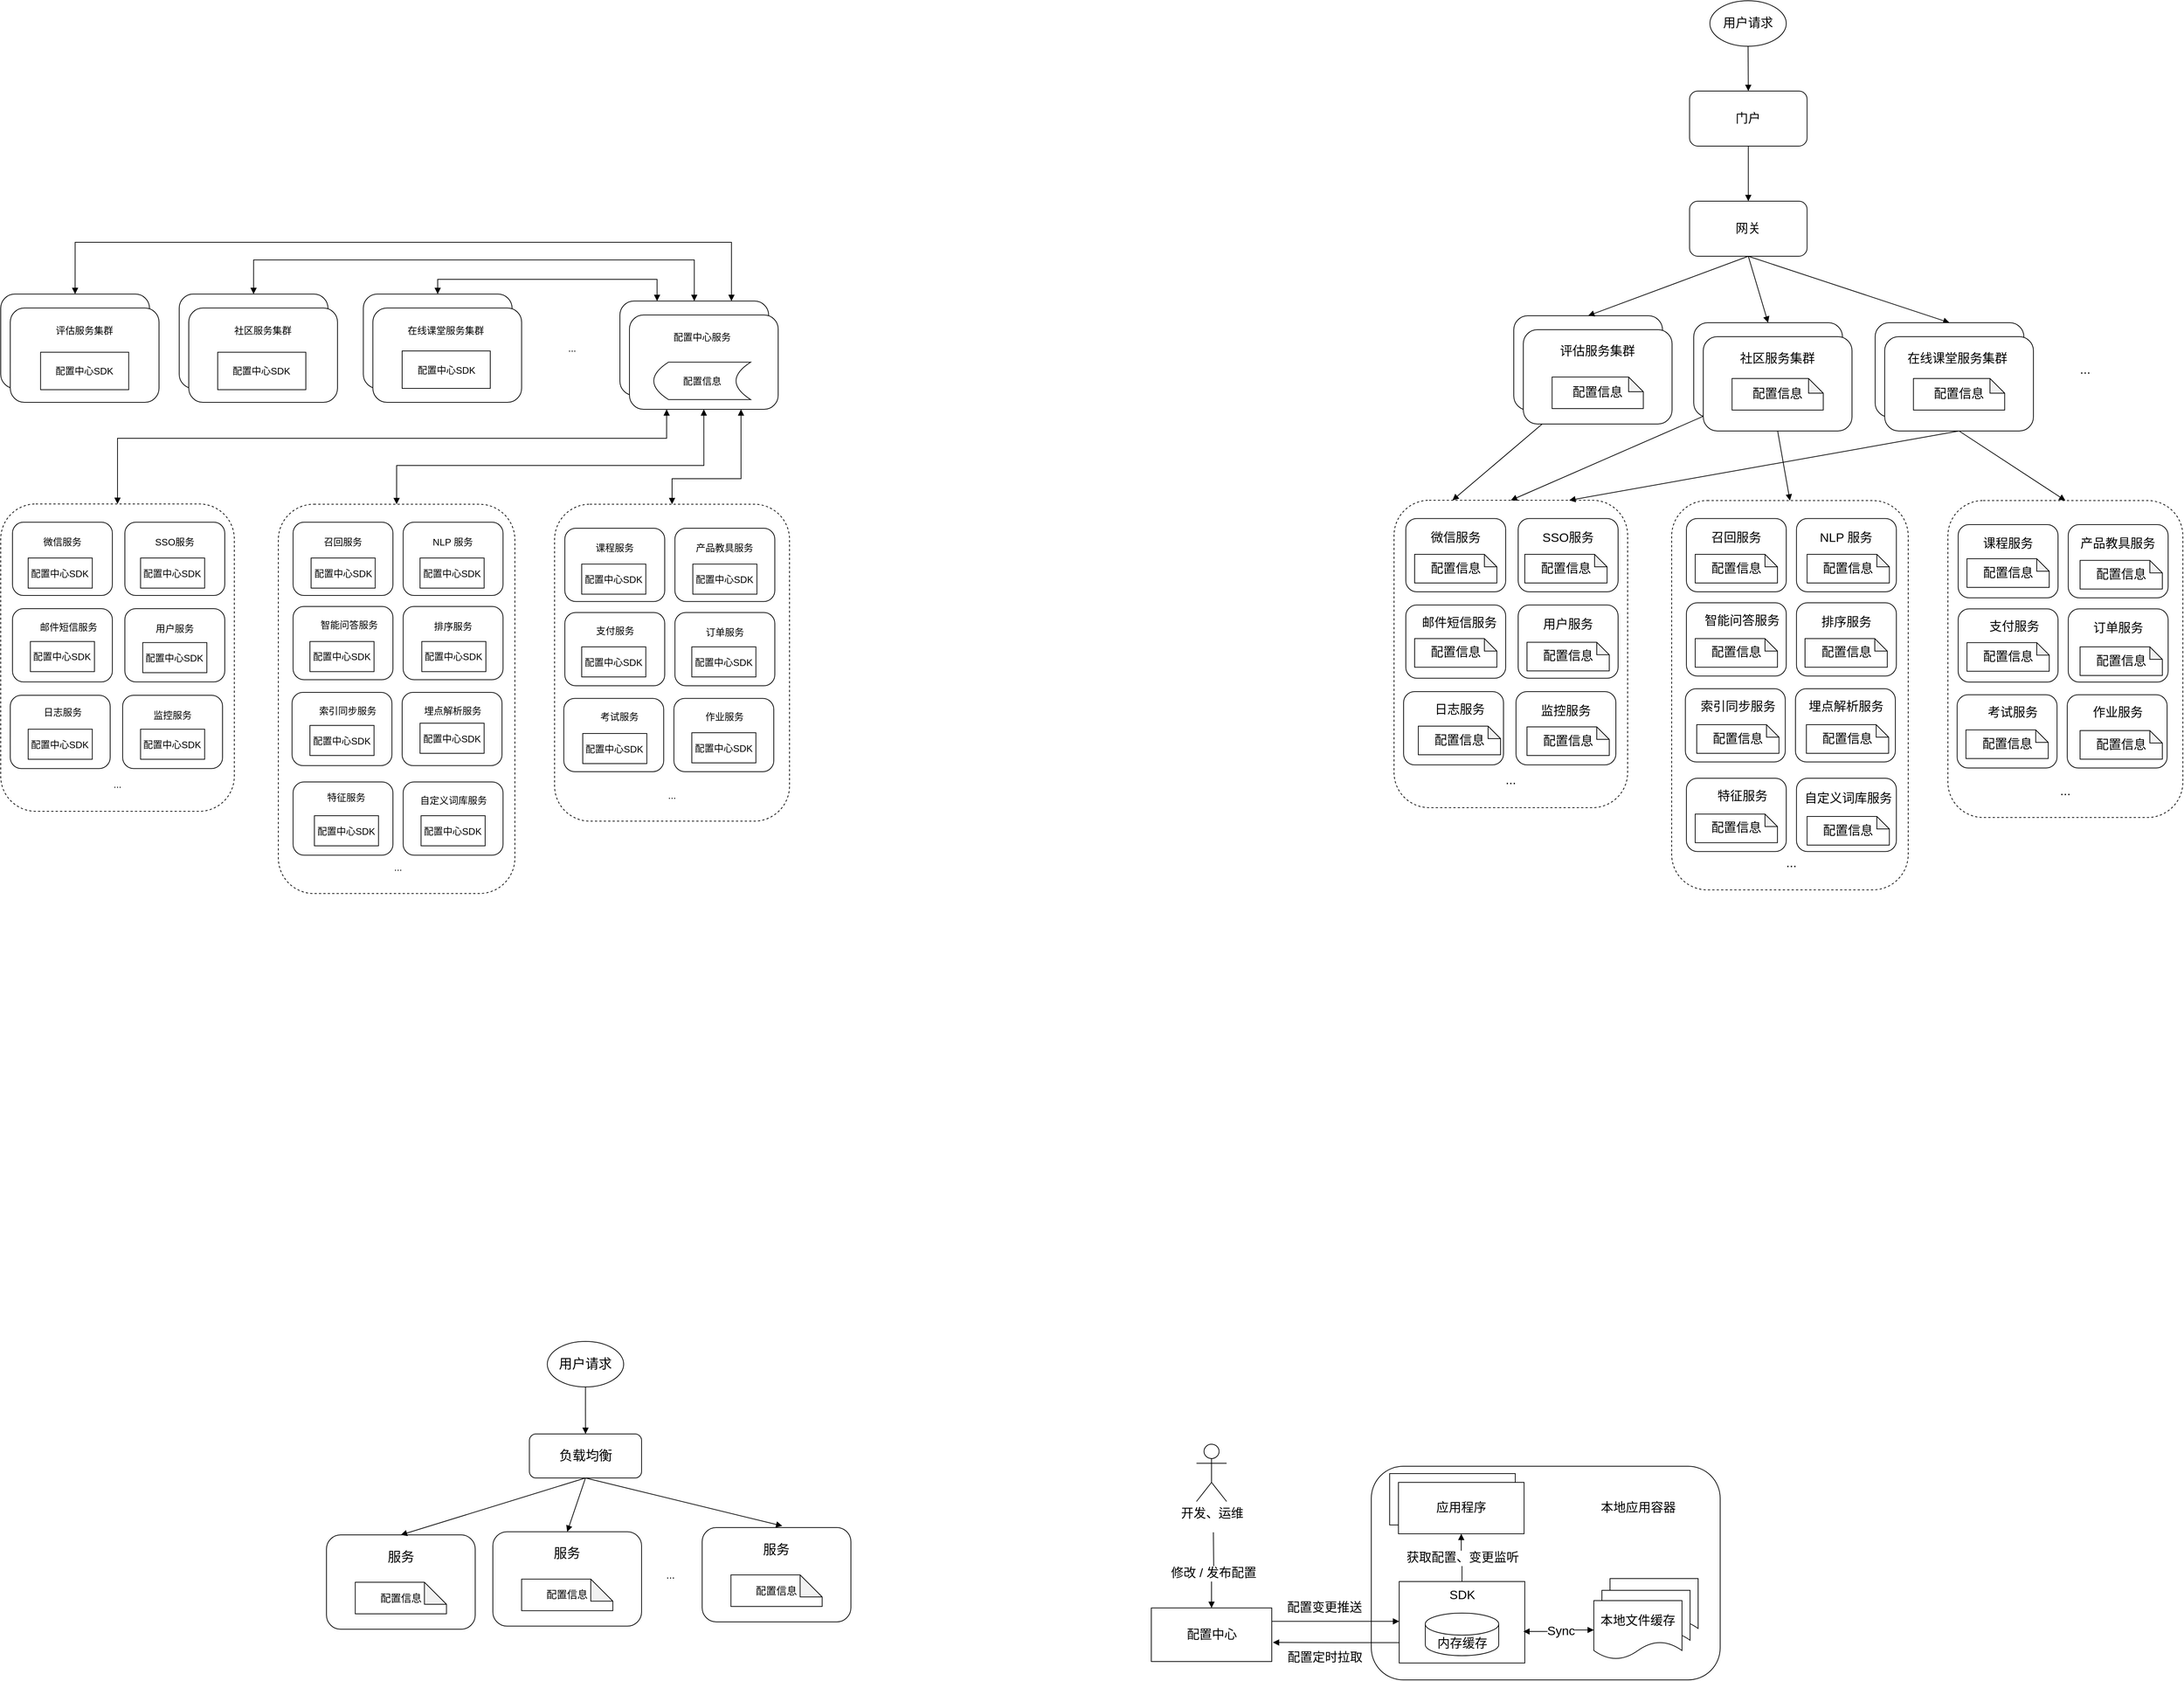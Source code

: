 <mxfile version="16.6.5" type="github">
  <diagram id="nry78JKhDy1Rf3u7HADb" name="Page-1">
    <mxGraphModel dx="1426" dy="5507" grid="1" gridSize="10" guides="1" tooltips="1" connect="1" arrows="1" fold="1" page="1" pageScale="1" pageWidth="3300" pageHeight="4681" math="0" shadow="0">
      <root>
        <mxCell id="0" />
        <mxCell id="1" parent="0" />
        <mxCell id="pcbtgqH_PR4xmstlTLEo-1" style="edgeStyle=orthogonalEdgeStyle;rounded=0;orthogonalLoop=1;jettySize=auto;html=1;exitX=0.5;exitY=0;exitDx=0;exitDy=0;entryX=0.25;entryY=1;entryDx=0;entryDy=0;fontSize=13;startArrow=block;startFill=1;endArrow=block;endFill=1;endSize=6;strokeWidth=1;" edge="1" parent="1" source="pcbtgqH_PR4xmstlTLEo-2" target="pcbtgqH_PR4xmstlTLEo-64">
          <mxGeometry relative="1" as="geometry">
            <Array as="points">
              <mxPoint x="334" y="-4032" />
              <mxPoint x="1082" y="-4032" />
            </Array>
          </mxGeometry>
        </mxCell>
        <mxCell id="pcbtgqH_PR4xmstlTLEo-2" value="&lt;br style=&quot;font-size: 13px;&quot;&gt;" style="rounded=1;whiteSpace=wrap;html=1;fontSize=13;dashed=1;" vertex="1" parent="1">
          <mxGeometry x="175" y="-3942.62" width="318" height="418.62" as="geometry" />
        </mxCell>
        <mxCell id="pcbtgqH_PR4xmstlTLEo-3" value="" style="rounded=1;whiteSpace=wrap;html=1;fontSize=13;" vertex="1" parent="1">
          <mxGeometry x="175.0" y="-4228.5" width="202.5" height="128.5" as="geometry" />
        </mxCell>
        <mxCell id="pcbtgqH_PR4xmstlTLEo-4" value="" style="rounded=1;whiteSpace=wrap;html=1;fontSize=13;" vertex="1" parent="1">
          <mxGeometry x="188" y="-4209.5" width="202.5" height="128.5" as="geometry" />
        </mxCell>
        <mxCell id="pcbtgqH_PR4xmstlTLEo-5" value="评估服务集群" style="text;html=1;strokeColor=none;fillColor=none;align=center;verticalAlign=middle;whiteSpace=wrap;rounded=0;fontSize=13;" vertex="1" parent="1">
          <mxGeometry x="231.13" y="-4200.25" width="116.25" height="41.5" as="geometry" />
        </mxCell>
        <mxCell id="pcbtgqH_PR4xmstlTLEo-6" value="..." style="text;html=1;strokeColor=none;fillColor=none;align=center;verticalAlign=middle;whiteSpace=wrap;rounded=0;fontSize=13;" vertex="1" parent="1">
          <mxGeometry x="922.93" y="-4183.25" width="60" height="57" as="geometry" />
        </mxCell>
        <mxCell id="pcbtgqH_PR4xmstlTLEo-7" value="" style="rounded=1;whiteSpace=wrap;html=1;fontSize=13;" vertex="1" parent="1">
          <mxGeometry x="418" y="-4228.5" width="202.5" height="128.5" as="geometry" />
        </mxCell>
        <mxCell id="pcbtgqH_PR4xmstlTLEo-8" value="" style="rounded=1;whiteSpace=wrap;html=1;fontSize=13;" vertex="1" parent="1">
          <mxGeometry x="431" y="-4209.5" width="202.5" height="128.5" as="geometry" />
        </mxCell>
        <mxCell id="pcbtgqH_PR4xmstlTLEo-9" value="社区服务集群" style="text;html=1;strokeColor=none;fillColor=none;align=center;verticalAlign=middle;whiteSpace=wrap;rounded=0;fontSize=13;" vertex="1" parent="1">
          <mxGeometry x="474.13" y="-4200.25" width="116.25" height="41.5" as="geometry" />
        </mxCell>
        <mxCell id="pcbtgqH_PR4xmstlTLEo-10" value="" style="rounded=1;whiteSpace=wrap;html=1;fontSize=13;" vertex="1" parent="1">
          <mxGeometry x="668.67" y="-4228.5" width="202.5" height="128.5" as="geometry" />
        </mxCell>
        <mxCell id="pcbtgqH_PR4xmstlTLEo-11" value="" style="rounded=1;whiteSpace=wrap;html=1;fontSize=13;" vertex="1" parent="1">
          <mxGeometry x="681.67" y="-4209.5" width="202.5" height="128.5" as="geometry" />
        </mxCell>
        <mxCell id="pcbtgqH_PR4xmstlTLEo-12" value="在线课堂服务集群" style="text;html=1;strokeColor=none;fillColor=none;align=center;verticalAlign=middle;whiteSpace=wrap;rounded=0;fontSize=13;" vertex="1" parent="1">
          <mxGeometry x="705.86" y="-4200.25" width="149.87" height="41.5" as="geometry" />
        </mxCell>
        <mxCell id="pcbtgqH_PR4xmstlTLEo-13" value="" style="rounded=1;whiteSpace=wrap;html=1;fontSize=13;" vertex="1" parent="1">
          <mxGeometry x="190.99" y="-3917.75" width="136" height="99.75" as="geometry" />
        </mxCell>
        <mxCell id="pcbtgqH_PR4xmstlTLEo-14" value="微信服务" style="text;html=1;strokeColor=none;fillColor=none;align=center;verticalAlign=middle;whiteSpace=wrap;rounded=0;fontSize=13;" vertex="1" parent="1">
          <mxGeometry x="220.05" y="-3908.5" width="77.87" height="34.5" as="geometry" />
        </mxCell>
        <mxCell id="pcbtgqH_PR4xmstlTLEo-15" value="" style="rounded=1;whiteSpace=wrap;html=1;fontSize=13;" vertex="1" parent="1">
          <mxGeometry x="344" y="-3917.75" width="136" height="99.75" as="geometry" />
        </mxCell>
        <mxCell id="pcbtgqH_PR4xmstlTLEo-16" value="SSO服务" style="text;html=1;strokeColor=none;fillColor=none;align=center;verticalAlign=middle;whiteSpace=wrap;rounded=0;fontSize=13;" vertex="1" parent="1">
          <mxGeometry x="373.06" y="-3908.5" width="77.87" height="34.5" as="geometry" />
        </mxCell>
        <mxCell id="pcbtgqH_PR4xmstlTLEo-17" value="" style="rounded=1;whiteSpace=wrap;html=1;fontSize=13;" vertex="1" parent="1">
          <mxGeometry x="190.99" y="-3800" width="136" height="99.75" as="geometry" />
        </mxCell>
        <mxCell id="pcbtgqH_PR4xmstlTLEo-18" value="邮件短信服务" style="text;html=1;strokeColor=none;fillColor=none;align=center;verticalAlign=middle;whiteSpace=wrap;rounded=0;fontSize=13;" vertex="1" parent="1">
          <mxGeometry x="215.52" y="-3790.75" width="102.94" height="30.75" as="geometry" />
        </mxCell>
        <mxCell id="pcbtgqH_PR4xmstlTLEo-19" value="" style="rounded=1;whiteSpace=wrap;html=1;fontSize=13;" vertex="1" parent="1">
          <mxGeometry x="344" y="-3800" width="136" height="99.75" as="geometry" />
        </mxCell>
        <mxCell id="pcbtgqH_PR4xmstlTLEo-20" value="用户服务" style="text;html=1;strokeColor=none;fillColor=none;align=center;verticalAlign=middle;whiteSpace=wrap;rounded=0;fontSize=13;" vertex="1" parent="1">
          <mxGeometry x="373.06" y="-3790.75" width="77.87" height="34.5" as="geometry" />
        </mxCell>
        <mxCell id="pcbtgqH_PR4xmstlTLEo-21" value="" style="rounded=1;whiteSpace=wrap;html=1;fontSize=13;dashed=1;" vertex="1" parent="1">
          <mxGeometry x="552.98" y="-3942.25" width="322.02" height="530.25" as="geometry" />
        </mxCell>
        <mxCell id="pcbtgqH_PR4xmstlTLEo-22" value="" style="rounded=1;whiteSpace=wrap;html=1;fontSize=13;" vertex="1" parent="1">
          <mxGeometry x="573.01" y="-3917.75" width="136" height="99.75" as="geometry" />
        </mxCell>
        <mxCell id="pcbtgqH_PR4xmstlTLEo-23" value="召回服务" style="text;html=1;strokeColor=none;fillColor=none;align=center;verticalAlign=middle;whiteSpace=wrap;rounded=0;fontSize=13;" vertex="1" parent="1">
          <mxGeometry x="602.07" y="-3908.5" width="77.87" height="34.5" as="geometry" />
        </mxCell>
        <mxCell id="pcbtgqH_PR4xmstlTLEo-24" value="" style="rounded=1;whiteSpace=wrap;html=1;fontSize=13;" vertex="1" parent="1">
          <mxGeometry x="722.88" y="-3917.75" width="136" height="99.75" as="geometry" />
        </mxCell>
        <mxCell id="pcbtgqH_PR4xmstlTLEo-25" value="NLP 服务" style="text;html=1;strokeColor=none;fillColor=none;align=center;verticalAlign=middle;whiteSpace=wrap;rounded=0;fontSize=13;" vertex="1" parent="1">
          <mxGeometry x="736.35" y="-3908.5" width="109.06" height="34.5" as="geometry" />
        </mxCell>
        <mxCell id="pcbtgqH_PR4xmstlTLEo-26" value="" style="rounded=1;whiteSpace=wrap;html=1;fontSize=13;" vertex="1" parent="1">
          <mxGeometry x="573.01" y="-3803" width="136" height="99.75" as="geometry" />
        </mxCell>
        <mxCell id="pcbtgqH_PR4xmstlTLEo-27" value="智能问答服务" style="text;html=1;strokeColor=none;fillColor=none;align=center;verticalAlign=middle;whiteSpace=wrap;rounded=0;fontSize=13;" vertex="1" parent="1">
          <mxGeometry x="597.54" y="-3793.75" width="102.94" height="30.75" as="geometry" />
        </mxCell>
        <mxCell id="pcbtgqH_PR4xmstlTLEo-28" value="" style="rounded=1;whiteSpace=wrap;html=1;fontSize=13;" vertex="1" parent="1">
          <mxGeometry x="722.89" y="-3803" width="136" height="99.75" as="geometry" />
        </mxCell>
        <mxCell id="pcbtgqH_PR4xmstlTLEo-29" value="排序服务" style="text;html=1;strokeColor=none;fillColor=none;align=center;verticalAlign=middle;whiteSpace=wrap;rounded=0;fontSize=13;" vertex="1" parent="1">
          <mxGeometry x="751.95" y="-3793.75" width="77.87" height="34.5" as="geometry" />
        </mxCell>
        <mxCell id="pcbtgqH_PR4xmstlTLEo-30" value="" style="rounded=1;whiteSpace=wrap;html=1;fontSize=13;" vertex="1" parent="1">
          <mxGeometry x="571.62" y="-3686" width="136" height="99.75" as="geometry" />
        </mxCell>
        <mxCell id="pcbtgqH_PR4xmstlTLEo-31" value="索引同步服务" style="text;html=1;strokeColor=none;fillColor=none;align=center;verticalAlign=middle;whiteSpace=wrap;rounded=0;fontSize=13;" vertex="1" parent="1">
          <mxGeometry x="596.15" y="-3676.75" width="102.94" height="30.75" as="geometry" />
        </mxCell>
        <mxCell id="pcbtgqH_PR4xmstlTLEo-32" value="" style="rounded=1;whiteSpace=wrap;html=1;fontSize=13;" vertex="1" parent="1">
          <mxGeometry x="721.5" y="-3686" width="136" height="99.75" as="geometry" />
        </mxCell>
        <mxCell id="pcbtgqH_PR4xmstlTLEo-33" value="埋点解析服务" style="text;html=1;strokeColor=none;fillColor=none;align=center;verticalAlign=middle;whiteSpace=wrap;rounded=0;fontSize=13;" vertex="1" parent="1">
          <mxGeometry x="734.97" y="-3678.62" width="111.06" height="34.5" as="geometry" />
        </mxCell>
        <mxCell id="pcbtgqH_PR4xmstlTLEo-34" value="" style="rounded=1;whiteSpace=wrap;html=1;fontSize=13;" vertex="1" parent="1">
          <mxGeometry x="573.01" y="-3564" width="136" height="99.75" as="geometry" />
        </mxCell>
        <mxCell id="pcbtgqH_PR4xmstlTLEo-35" value="特征服务" style="text;html=1;strokeColor=none;fillColor=none;align=center;verticalAlign=middle;whiteSpace=wrap;rounded=0;fontSize=13;" vertex="1" parent="1">
          <mxGeometry x="594.23" y="-3558" width="102.94" height="30.75" as="geometry" />
        </mxCell>
        <mxCell id="pcbtgqH_PR4xmstlTLEo-36" value="" style="rounded=1;whiteSpace=wrap;html=1;fontSize=13;" vertex="1" parent="1">
          <mxGeometry x="722.89" y="-3564" width="136" height="99.75" as="geometry" />
        </mxCell>
        <mxCell id="pcbtgqH_PR4xmstlTLEo-37" value="自定义词库服务" style="text;html=1;strokeColor=none;fillColor=none;align=center;verticalAlign=middle;whiteSpace=wrap;rounded=0;fontSize=13;" vertex="1" parent="1">
          <mxGeometry x="736.36" y="-3556.62" width="111.06" height="34.5" as="geometry" />
        </mxCell>
        <mxCell id="pcbtgqH_PR4xmstlTLEo-38" value="..." style="text;html=1;strokeColor=none;fillColor=none;align=center;verticalAlign=middle;whiteSpace=wrap;rounded=0;fontSize=13;" vertex="1" parent="1">
          <mxGeometry x="304" y="-3590" width="60" height="57" as="geometry" />
        </mxCell>
        <mxCell id="pcbtgqH_PR4xmstlTLEo-39" value="..." style="text;html=1;strokeColor=none;fillColor=none;align=center;verticalAlign=middle;whiteSpace=wrap;rounded=0;fontSize=13;" vertex="1" parent="1">
          <mxGeometry x="686.12" y="-3476.25" width="60" height="57" as="geometry" />
        </mxCell>
        <mxCell id="pcbtgqH_PR4xmstlTLEo-40" value="" style="rounded=1;whiteSpace=wrap;html=1;fontSize=13;dashed=1;" vertex="1" parent="1">
          <mxGeometry x="929.07" y="-3942.25" width="319.87" height="431.62" as="geometry" />
        </mxCell>
        <mxCell id="pcbtgqH_PR4xmstlTLEo-41" value="" style="rounded=1;whiteSpace=wrap;html=1;fontSize=13;" vertex="1" parent="1">
          <mxGeometry x="943.03" y="-3909.5" width="136" height="99.75" as="geometry" />
        </mxCell>
        <mxCell id="pcbtgqH_PR4xmstlTLEo-42" value="课程服务" style="text;html=1;strokeColor=none;fillColor=none;align=center;verticalAlign=middle;whiteSpace=wrap;rounded=0;fontSize=13;" vertex="1" parent="1">
          <mxGeometry x="972.09" y="-3900.25" width="77.87" height="34.5" as="geometry" />
        </mxCell>
        <mxCell id="pcbtgqH_PR4xmstlTLEo-43" value="" style="rounded=1;whiteSpace=wrap;html=1;fontSize=13;" vertex="1" parent="1">
          <mxGeometry x="1092.9" y="-3909.5" width="136" height="99.75" as="geometry" />
        </mxCell>
        <mxCell id="pcbtgqH_PR4xmstlTLEo-44" value="产品教具服务" style="text;html=1;strokeColor=none;fillColor=none;align=center;verticalAlign=middle;whiteSpace=wrap;rounded=0;fontSize=13;" vertex="1" parent="1">
          <mxGeometry x="1106.37" y="-3900.25" width="109.06" height="34.5" as="geometry" />
        </mxCell>
        <mxCell id="pcbtgqH_PR4xmstlTLEo-45" value="" style="rounded=1;whiteSpace=wrap;html=1;fontSize=13;" vertex="1" parent="1">
          <mxGeometry x="943.03" y="-3794.75" width="136" height="99.75" as="geometry" />
        </mxCell>
        <mxCell id="pcbtgqH_PR4xmstlTLEo-46" value="支付服务" style="text;html=1;strokeColor=none;fillColor=none;align=center;verticalAlign=middle;whiteSpace=wrap;rounded=0;fontSize=13;" vertex="1" parent="1">
          <mxGeometry x="959.56" y="-3785.5" width="102.94" height="30.75" as="geometry" />
        </mxCell>
        <mxCell id="pcbtgqH_PR4xmstlTLEo-47" value="" style="rounded=1;whiteSpace=wrap;html=1;fontSize=13;" vertex="1" parent="1">
          <mxGeometry x="1092.91" y="-3794.75" width="136" height="99.75" as="geometry" />
        </mxCell>
        <mxCell id="pcbtgqH_PR4xmstlTLEo-48" value="订单服务" style="text;html=1;strokeColor=none;fillColor=none;align=center;verticalAlign=middle;whiteSpace=wrap;rounded=0;fontSize=13;" vertex="1" parent="1">
          <mxGeometry x="1121.97" y="-3785.5" width="77.87" height="34.5" as="geometry" />
        </mxCell>
        <mxCell id="pcbtgqH_PR4xmstlTLEo-49" value="" style="rounded=1;whiteSpace=wrap;html=1;fontSize=13;" vertex="1" parent="1">
          <mxGeometry x="941.64" y="-3677.75" width="136" height="99.75" as="geometry" />
        </mxCell>
        <mxCell id="pcbtgqH_PR4xmstlTLEo-50" value="考试服务" style="text;html=1;strokeColor=none;fillColor=none;align=center;verticalAlign=middle;whiteSpace=wrap;rounded=0;fontSize=13;" vertex="1" parent="1">
          <mxGeometry x="966.17" y="-3668.5" width="102.94" height="30.75" as="geometry" />
        </mxCell>
        <mxCell id="pcbtgqH_PR4xmstlTLEo-51" value="" style="rounded=1;whiteSpace=wrap;html=1;fontSize=13;" vertex="1" parent="1">
          <mxGeometry x="1091.52" y="-3677.75" width="136" height="99.75" as="geometry" />
        </mxCell>
        <mxCell id="pcbtgqH_PR4xmstlTLEo-52" value="作业服务" style="text;html=1;strokeColor=none;fillColor=none;align=center;verticalAlign=middle;whiteSpace=wrap;rounded=0;fontSize=13;" vertex="1" parent="1">
          <mxGeometry x="1104.99" y="-3670.37" width="111.06" height="34.5" as="geometry" />
        </mxCell>
        <mxCell id="pcbtgqH_PR4xmstlTLEo-53" value="..." style="text;html=1;strokeColor=none;fillColor=none;align=center;verticalAlign=middle;whiteSpace=wrap;rounded=0;fontSize=13;" vertex="1" parent="1">
          <mxGeometry x="1059" y="-3575" width="60" height="57" as="geometry" />
        </mxCell>
        <mxCell id="pcbtgqH_PR4xmstlTLEo-54" value="" style="rounded=1;whiteSpace=wrap;html=1;fontSize=13;" vertex="1" parent="1">
          <mxGeometry x="188" y="-3682" width="136" height="99.75" as="geometry" />
        </mxCell>
        <mxCell id="pcbtgqH_PR4xmstlTLEo-55" value="日志服务" style="text;html=1;strokeColor=none;fillColor=none;align=center;verticalAlign=middle;whiteSpace=wrap;rounded=0;fontSize=13;" vertex="1" parent="1">
          <mxGeometry x="208.03" y="-3674.87" width="102.94" height="30.75" as="geometry" />
        </mxCell>
        <mxCell id="pcbtgqH_PR4xmstlTLEo-56" value="" style="rounded=1;whiteSpace=wrap;html=1;fontSize=13;" vertex="1" parent="1">
          <mxGeometry x="341.01" y="-3682" width="136" height="99.75" as="geometry" />
        </mxCell>
        <mxCell id="pcbtgqH_PR4xmstlTLEo-57" value="监控服务" style="text;html=1;strokeColor=none;fillColor=none;align=center;verticalAlign=middle;whiteSpace=wrap;rounded=0;fontSize=13;" vertex="1" parent="1">
          <mxGeometry x="370.07" y="-3672.75" width="77.87" height="34.5" as="geometry" />
        </mxCell>
        <mxCell id="pcbtgqH_PR4xmstlTLEo-58" style="edgeStyle=orthogonalEdgeStyle;rounded=0;orthogonalLoop=1;jettySize=auto;html=1;exitX=0.25;exitY=0;exitDx=0;exitDy=0;entryX=0.5;entryY=0;entryDx=0;entryDy=0;fontSize=13;startArrow=block;startFill=1;endArrow=block;endFill=1;endSize=6;strokeWidth=1;" edge="1" parent="1" source="pcbtgqH_PR4xmstlTLEo-61" target="pcbtgqH_PR4xmstlTLEo-10">
          <mxGeometry relative="1" as="geometry" />
        </mxCell>
        <mxCell id="pcbtgqH_PR4xmstlTLEo-59" style="edgeStyle=orthogonalEdgeStyle;rounded=0;orthogonalLoop=1;jettySize=auto;html=1;entryX=0.5;entryY=0;entryDx=0;entryDy=0;fontSize=13;startArrow=block;startFill=1;endArrow=block;endFill=1;endSize=6;strokeWidth=1;" edge="1" parent="1" source="pcbtgqH_PR4xmstlTLEo-61" target="pcbtgqH_PR4xmstlTLEo-7">
          <mxGeometry relative="1" as="geometry">
            <Array as="points">
              <mxPoint x="1119" y="-4275" />
              <mxPoint x="519" y="-4275" />
            </Array>
          </mxGeometry>
        </mxCell>
        <mxCell id="pcbtgqH_PR4xmstlTLEo-60" style="edgeStyle=orthogonalEdgeStyle;rounded=0;orthogonalLoop=1;jettySize=auto;html=1;exitX=0.75;exitY=0;exitDx=0;exitDy=0;entryX=0.5;entryY=0;entryDx=0;entryDy=0;fontSize=13;startArrow=block;startFill=1;endArrow=block;endFill=1;endSize=6;strokeWidth=1;" edge="1" parent="1" source="pcbtgqH_PR4xmstlTLEo-61" target="pcbtgqH_PR4xmstlTLEo-3">
          <mxGeometry relative="1" as="geometry">
            <Array as="points">
              <mxPoint x="1170" y="-4299" />
              <mxPoint x="276" y="-4299" />
            </Array>
          </mxGeometry>
        </mxCell>
        <mxCell id="pcbtgqH_PR4xmstlTLEo-61" value="" style="rounded=1;whiteSpace=wrap;html=1;fontSize=13;" vertex="1" parent="1">
          <mxGeometry x="1018" y="-4219" width="202.5" height="128.5" as="geometry" />
        </mxCell>
        <mxCell id="pcbtgqH_PR4xmstlTLEo-62" style="edgeStyle=orthogonalEdgeStyle;rounded=0;orthogonalLoop=1;jettySize=auto;html=1;exitX=0.75;exitY=1;exitDx=0;exitDy=0;entryX=0.5;entryY=0;entryDx=0;entryDy=0;fontSize=13;startArrow=block;startFill=1;endArrow=block;endFill=1;endSize=6;strokeWidth=1;" edge="1" parent="1" source="pcbtgqH_PR4xmstlTLEo-64" target="pcbtgqH_PR4xmstlTLEo-40">
          <mxGeometry relative="1" as="geometry">
            <Array as="points">
              <mxPoint x="1183" y="-3977" />
              <mxPoint x="1089" y="-3977" />
            </Array>
          </mxGeometry>
        </mxCell>
        <mxCell id="pcbtgqH_PR4xmstlTLEo-63" style="edgeStyle=orthogonalEdgeStyle;rounded=0;orthogonalLoop=1;jettySize=auto;html=1;exitX=0.5;exitY=1;exitDx=0;exitDy=0;entryX=0.5;entryY=0;entryDx=0;entryDy=0;fontSize=13;startArrow=block;startFill=1;endArrow=block;endFill=1;endSize=6;strokeWidth=1;" edge="1" parent="1" source="pcbtgqH_PR4xmstlTLEo-64" target="pcbtgqH_PR4xmstlTLEo-21">
          <mxGeometry relative="1" as="geometry">
            <Array as="points">
              <mxPoint x="1132" y="-3995" />
              <mxPoint x="714" y="-3995" />
            </Array>
          </mxGeometry>
        </mxCell>
        <mxCell id="pcbtgqH_PR4xmstlTLEo-64" value="" style="rounded=1;whiteSpace=wrap;html=1;fontSize=13;" vertex="1" parent="1">
          <mxGeometry x="1031" y="-4200" width="202.5" height="128.5" as="geometry" />
        </mxCell>
        <mxCell id="pcbtgqH_PR4xmstlTLEo-65" value="配置中心服务" style="text;html=1;strokeColor=none;fillColor=none;align=center;verticalAlign=middle;whiteSpace=wrap;rounded=0;fontSize=13;" vertex="1" parent="1">
          <mxGeometry x="1055.19" y="-4190.75" width="149.87" height="41.5" as="geometry" />
        </mxCell>
        <mxCell id="pcbtgqH_PR4xmstlTLEo-66" value="配置中心SDK" style="rounded=0;whiteSpace=wrap;html=1;fontSize=13;" vertex="1" parent="1">
          <mxGeometry x="229.25" y="-4149.25" width="120" height="51" as="geometry" />
        </mxCell>
        <mxCell id="pcbtgqH_PR4xmstlTLEo-67" value="配置中心SDK" style="rounded=0;whiteSpace=wrap;html=1;fontSize=13;" vertex="1" parent="1">
          <mxGeometry x="721.5" y="-4151" width="120" height="51" as="geometry" />
        </mxCell>
        <mxCell id="pcbtgqH_PR4xmstlTLEo-68" value="配置中心SDK" style="rounded=0;whiteSpace=wrap;html=1;fontSize=13;" vertex="1" parent="1">
          <mxGeometry x="470.38" y="-4149.25" width="120" height="51" as="geometry" />
        </mxCell>
        <mxCell id="pcbtgqH_PR4xmstlTLEo-69" value="配置中心SDK" style="rounded=0;whiteSpace=wrap;html=1;fontSize=13;" vertex="1" parent="1">
          <mxGeometry x="212.37" y="-3869" width="87.27" height="41" as="geometry" />
        </mxCell>
        <mxCell id="pcbtgqH_PR4xmstlTLEo-70" value="配置中心SDK" style="rounded=0;whiteSpace=wrap;html=1;fontSize=13;" vertex="1" parent="1">
          <mxGeometry x="365.37" y="-3869" width="87.27" height="41" as="geometry" />
        </mxCell>
        <mxCell id="pcbtgqH_PR4xmstlTLEo-71" value="配置中心SDK" style="rounded=0;whiteSpace=wrap;html=1;fontSize=13;" vertex="1" parent="1">
          <mxGeometry x="215.35" y="-3755.25" width="87.27" height="41" as="geometry" />
        </mxCell>
        <mxCell id="pcbtgqH_PR4xmstlTLEo-72" value="配置中心SDK" style="rounded=0;whiteSpace=wrap;html=1;fontSize=13;" vertex="1" parent="1">
          <mxGeometry x="368.36" y="-3753.81" width="87.27" height="41" as="geometry" />
        </mxCell>
        <mxCell id="pcbtgqH_PR4xmstlTLEo-73" value="配置中心SDK" style="rounded=0;whiteSpace=wrap;html=1;fontSize=13;" vertex="1" parent="1">
          <mxGeometry x="212.37" y="-3635.87" width="87.27" height="41" as="geometry" />
        </mxCell>
        <mxCell id="pcbtgqH_PR4xmstlTLEo-74" value="配置中心SDK" style="rounded=0;whiteSpace=wrap;html=1;fontSize=13;" vertex="1" parent="1">
          <mxGeometry x="365.37" y="-3635.87" width="87.27" height="41" as="geometry" />
        </mxCell>
        <mxCell id="pcbtgqH_PR4xmstlTLEo-75" value="配置中心SDK" style="rounded=0;whiteSpace=wrap;html=1;fontSize=13;" vertex="1" parent="1">
          <mxGeometry x="597.54" y="-3869" width="87.27" height="41" as="geometry" />
        </mxCell>
        <mxCell id="pcbtgqH_PR4xmstlTLEo-76" value="配置中心SDK" style="rounded=0;whiteSpace=wrap;html=1;fontSize=13;" vertex="1" parent="1">
          <mxGeometry x="745.87" y="-3869" width="87.27" height="41" as="geometry" />
        </mxCell>
        <mxCell id="pcbtgqH_PR4xmstlTLEo-77" value="配置中心SDK" style="rounded=0;whiteSpace=wrap;html=1;fontSize=13;" vertex="1" parent="1">
          <mxGeometry x="595.98" y="-3755.25" width="87.27" height="41" as="geometry" />
        </mxCell>
        <mxCell id="pcbtgqH_PR4xmstlTLEo-78" value="配置中心SDK" style="rounded=0;whiteSpace=wrap;html=1;fontSize=13;" vertex="1" parent="1">
          <mxGeometry x="748.26" y="-3755.25" width="87.27" height="41" as="geometry" />
        </mxCell>
        <mxCell id="pcbtgqH_PR4xmstlTLEo-79" value="配置中心SDK" style="rounded=0;whiteSpace=wrap;html=1;fontSize=13;" vertex="1" parent="1">
          <mxGeometry x="595.98" y="-3641" width="87.27" height="41" as="geometry" />
        </mxCell>
        <mxCell id="pcbtgqH_PR4xmstlTLEo-80" value="配置中心SDK" style="rounded=0;whiteSpace=wrap;html=1;fontSize=13;" vertex="1" parent="1">
          <mxGeometry x="745.87" y="-3644" width="87.27" height="41" as="geometry" />
        </mxCell>
        <mxCell id="pcbtgqH_PR4xmstlTLEo-81" value="配置中心SDK" style="rounded=0;whiteSpace=wrap;html=1;fontSize=13;" vertex="1" parent="1">
          <mxGeometry x="602.07" y="-3518" width="87.27" height="41" as="geometry" />
        </mxCell>
        <mxCell id="pcbtgqH_PR4xmstlTLEo-82" value="配置中心SDK" style="rounded=0;whiteSpace=wrap;html=1;fontSize=13;" vertex="1" parent="1">
          <mxGeometry x="747.25" y="-3518" width="87.27" height="41" as="geometry" />
        </mxCell>
        <mxCell id="pcbtgqH_PR4xmstlTLEo-83" value="配置中心SDK" style="rounded=0;whiteSpace=wrap;html=1;fontSize=13;" vertex="1" parent="1">
          <mxGeometry x="966.01" y="-3860.75" width="87.27" height="41" as="geometry" />
        </mxCell>
        <mxCell id="pcbtgqH_PR4xmstlTLEo-84" value="配置中心SDK" style="rounded=0;whiteSpace=wrap;html=1;fontSize=13;" vertex="1" parent="1">
          <mxGeometry x="1117.28" y="-3860.75" width="87.27" height="41" as="geometry" />
        </mxCell>
        <mxCell id="pcbtgqH_PR4xmstlTLEo-85" value="配置中心SDK" style="rounded=0;whiteSpace=wrap;html=1;fontSize=13;" vertex="1" parent="1">
          <mxGeometry x="966.01" y="-3748" width="87.27" height="41" as="geometry" />
        </mxCell>
        <mxCell id="pcbtgqH_PR4xmstlTLEo-86" value="配置中心SDK" style="rounded=0;whiteSpace=wrap;html=1;fontSize=13;" vertex="1" parent="1">
          <mxGeometry x="1115.89" y="-3748" width="87.27" height="41" as="geometry" />
        </mxCell>
        <mxCell id="pcbtgqH_PR4xmstlTLEo-87" value="配置中心SDK" style="rounded=0;whiteSpace=wrap;html=1;fontSize=13;" vertex="1" parent="1">
          <mxGeometry x="967.4" y="-3630" width="87.27" height="41" as="geometry" />
        </mxCell>
        <mxCell id="pcbtgqH_PR4xmstlTLEo-88" value="配置中心SDK" style="rounded=0;whiteSpace=wrap;html=1;fontSize=13;" vertex="1" parent="1">
          <mxGeometry x="1115.89" y="-3631" width="87.27" height="41" as="geometry" />
        </mxCell>
        <mxCell id="pcbtgqH_PR4xmstlTLEo-89" value="配置信息" style="shape=dataStorage;whiteSpace=wrap;html=1;fixedSize=1;rounded=1;fontSize=13;" vertex="1" parent="1">
          <mxGeometry x="1064.13" y="-4135.75" width="132" height="51" as="geometry" />
        </mxCell>
        <mxCell id="pcbtgqH_PR4xmstlTLEo-90" value="&lt;br style=&quot;font-size: 17px;&quot;&gt;" style="rounded=1;whiteSpace=wrap;html=1;fontSize=17;dashed=1;" vertex="1" parent="1">
          <mxGeometry x="2072" y="-3947.62" width="318" height="418.62" as="geometry" />
        </mxCell>
        <mxCell id="pcbtgqH_PR4xmstlTLEo-91" value="" style="rounded=1;whiteSpace=wrap;html=1;fontSize=17;" vertex="1" parent="1">
          <mxGeometry x="2235.0" y="-4199" width="202.5" height="128.5" as="geometry" />
        </mxCell>
        <mxCell id="pcbtgqH_PR4xmstlTLEo-92" style="edgeStyle=none;rounded=0;orthogonalLoop=1;jettySize=auto;html=1;exitX=0.5;exitY=1;exitDx=0;exitDy=0;entryX=0.5;entryY=0;entryDx=0;entryDy=0;fontSize=17;startArrow=none;startFill=0;endArrow=block;endFill=1;endSize=6;strokeWidth=1;" edge="1" parent="1" source="pcbtgqH_PR4xmstlTLEo-93" target="pcbtgqH_PR4xmstlTLEo-104">
          <mxGeometry relative="1" as="geometry" />
        </mxCell>
        <mxCell id="pcbtgqH_PR4xmstlTLEo-93" value="门户" style="rounded=1;whiteSpace=wrap;html=1;fontSize=17;" vertex="1" parent="1">
          <mxGeometry x="2474.32" y="-4505" width="160" height="75" as="geometry" />
        </mxCell>
        <mxCell id="pcbtgqH_PR4xmstlTLEo-94" style="edgeStyle=none;rounded=0;orthogonalLoop=1;jettySize=auto;html=1;exitX=0.5;exitY=1;exitDx=0;exitDy=0;entryX=0.5;entryY=0;entryDx=0;entryDy=0;fontSize=17;startArrow=none;startFill=0;endArrow=block;endFill=1;endSize=6;strokeWidth=1;" edge="1" parent="1" source="pcbtgqH_PR4xmstlTLEo-95" target="pcbtgqH_PR4xmstlTLEo-93">
          <mxGeometry relative="1" as="geometry" />
        </mxCell>
        <mxCell id="pcbtgqH_PR4xmstlTLEo-95" value="用户请求" style="ellipse;whiteSpace=wrap;html=1;fontSize=17;" vertex="1" parent="1">
          <mxGeometry x="2502" y="-4628" width="104" height="62" as="geometry" />
        </mxCell>
        <mxCell id="pcbtgqH_PR4xmstlTLEo-96" style="edgeStyle=none;rounded=0;orthogonalLoop=1;jettySize=auto;html=1;entryX=0.25;entryY=0;entryDx=0;entryDy=0;fontSize=17;startArrow=none;startFill=0;endArrow=block;endFill=1;endSize=6;strokeWidth=1;" edge="1" parent="1" source="pcbtgqH_PR4xmstlTLEo-97" target="pcbtgqH_PR4xmstlTLEo-90">
          <mxGeometry relative="1" as="geometry" />
        </mxCell>
        <mxCell id="pcbtgqH_PR4xmstlTLEo-97" value="" style="rounded=1;whiteSpace=wrap;html=1;fontSize=17;" vertex="1" parent="1">
          <mxGeometry x="2248" y="-4180" width="202.5" height="128.5" as="geometry" />
        </mxCell>
        <mxCell id="pcbtgqH_PR4xmstlTLEo-98" value="评估服务集群" style="text;html=1;strokeColor=none;fillColor=none;align=center;verticalAlign=middle;whiteSpace=wrap;rounded=0;fontSize=17;" vertex="1" parent="1">
          <mxGeometry x="2291.13" y="-4170.75" width="116.25" height="41.5" as="geometry" />
        </mxCell>
        <mxCell id="pcbtgqH_PR4xmstlTLEo-99" value="配置信息" style="shape=note;whiteSpace=wrap;html=1;backgroundOutline=1;darkOpacity=0.05;fontSize=17;size=20;" vertex="1" parent="1">
          <mxGeometry x="2287.16" y="-4115.5" width="124.19" height="43" as="geometry" />
        </mxCell>
        <mxCell id="pcbtgqH_PR4xmstlTLEo-100" value="..." style="text;html=1;strokeColor=none;fillColor=none;align=center;verticalAlign=middle;whiteSpace=wrap;rounded=0;fontSize=17;" vertex="1" parent="1">
          <mxGeometry x="2982.93" y="-4153.75" width="60" height="57" as="geometry" />
        </mxCell>
        <mxCell id="pcbtgqH_PR4xmstlTLEo-101" style="edgeStyle=none;rounded=0;orthogonalLoop=1;jettySize=auto;html=1;exitX=0.5;exitY=1;exitDx=0;exitDy=0;entryX=0.5;entryY=0;entryDx=0;entryDy=0;fontSize=17;startArrow=none;startFill=0;endArrow=block;endFill=1;endSize=6;strokeWidth=1;" edge="1" parent="1" source="pcbtgqH_PR4xmstlTLEo-104" target="pcbtgqH_PR4xmstlTLEo-91">
          <mxGeometry relative="1" as="geometry" />
        </mxCell>
        <mxCell id="pcbtgqH_PR4xmstlTLEo-102" style="edgeStyle=none;rounded=0;orthogonalLoop=1;jettySize=auto;html=1;exitX=0.5;exitY=1;exitDx=0;exitDy=0;entryX=0.5;entryY=0;entryDx=0;entryDy=0;fontSize=17;startArrow=none;startFill=0;endArrow=block;endFill=1;endSize=6;strokeWidth=1;" edge="1" parent="1" source="pcbtgqH_PR4xmstlTLEo-104" target="pcbtgqH_PR4xmstlTLEo-105">
          <mxGeometry relative="1" as="geometry" />
        </mxCell>
        <mxCell id="pcbtgqH_PR4xmstlTLEo-103" style="edgeStyle=none;rounded=0;orthogonalLoop=1;jettySize=auto;html=1;exitX=0.5;exitY=1;exitDx=0;exitDy=0;entryX=0.5;entryY=0;entryDx=0;entryDy=0;fontSize=17;startArrow=none;startFill=0;endArrow=block;endFill=1;endSize=6;strokeWidth=1;" edge="1" parent="1" source="pcbtgqH_PR4xmstlTLEo-104" target="pcbtgqH_PR4xmstlTLEo-110">
          <mxGeometry relative="1" as="geometry" />
        </mxCell>
        <mxCell id="pcbtgqH_PR4xmstlTLEo-104" value="网关" style="rounded=1;whiteSpace=wrap;html=1;fontSize=17;" vertex="1" parent="1">
          <mxGeometry x="2474.32" y="-4355" width="160" height="75" as="geometry" />
        </mxCell>
        <mxCell id="pcbtgqH_PR4xmstlTLEo-105" value="" style="rounded=1;whiteSpace=wrap;html=1;fontSize=17;" vertex="1" parent="1">
          <mxGeometry x="2480" y="-4189.5" width="202.5" height="128.5" as="geometry" />
        </mxCell>
        <mxCell id="pcbtgqH_PR4xmstlTLEo-106" style="edgeStyle=none;rounded=0;orthogonalLoop=1;jettySize=auto;html=1;exitX=0.5;exitY=1;exitDx=0;exitDy=0;entryX=0.5;entryY=0;entryDx=0;entryDy=0;fontSize=17;startArrow=none;startFill=0;endArrow=block;endFill=1;endSize=6;strokeWidth=1;" edge="1" parent="1" source="pcbtgqH_PR4xmstlTLEo-108" target="pcbtgqH_PR4xmstlTLEo-124">
          <mxGeometry relative="1" as="geometry" />
        </mxCell>
        <mxCell id="pcbtgqH_PR4xmstlTLEo-107" style="edgeStyle=none;rounded=0;orthogonalLoop=1;jettySize=auto;html=1;entryX=0.5;entryY=0;entryDx=0;entryDy=0;fontSize=17;startArrow=none;startFill=0;endArrow=block;endFill=1;endSize=6;strokeWidth=1;" edge="1" parent="1" source="pcbtgqH_PR4xmstlTLEo-108" target="pcbtgqH_PR4xmstlTLEo-90">
          <mxGeometry relative="1" as="geometry" />
        </mxCell>
        <mxCell id="pcbtgqH_PR4xmstlTLEo-108" value="" style="rounded=1;whiteSpace=wrap;html=1;fontSize=17;" vertex="1" parent="1">
          <mxGeometry x="2493" y="-4170.5" width="202.5" height="128.5" as="geometry" />
        </mxCell>
        <mxCell id="pcbtgqH_PR4xmstlTLEo-109" value="社区服务集群" style="text;html=1;strokeColor=none;fillColor=none;align=center;verticalAlign=middle;whiteSpace=wrap;rounded=0;fontSize=17;" vertex="1" parent="1">
          <mxGeometry x="2536.13" y="-4161.25" width="116.25" height="41.5" as="geometry" />
        </mxCell>
        <mxCell id="pcbtgqH_PR4xmstlTLEo-110" value="" style="rounded=1;whiteSpace=wrap;html=1;fontSize=17;" vertex="1" parent="1">
          <mxGeometry x="2727" y="-4189.5" width="202.5" height="128.5" as="geometry" />
        </mxCell>
        <mxCell id="pcbtgqH_PR4xmstlTLEo-111" style="edgeStyle=none;rounded=0;orthogonalLoop=1;jettySize=auto;html=1;exitX=0.5;exitY=1;exitDx=0;exitDy=0;entryX=0.5;entryY=0;entryDx=0;entryDy=0;fontSize=17;startArrow=none;startFill=0;endArrow=block;endFill=1;endSize=6;strokeWidth=1;" edge="1" parent="1" source="pcbtgqH_PR4xmstlTLEo-113" target="pcbtgqH_PR4xmstlTLEo-143">
          <mxGeometry relative="1" as="geometry" />
        </mxCell>
        <mxCell id="pcbtgqH_PR4xmstlTLEo-112" style="edgeStyle=none;rounded=0;orthogonalLoop=1;jettySize=auto;html=1;exitX=0.5;exitY=1;exitDx=0;exitDy=0;entryX=0.75;entryY=0;entryDx=0;entryDy=0;fontSize=17;startArrow=none;startFill=0;endArrow=block;endFill=1;endSize=6;strokeWidth=1;" edge="1" parent="1" source="pcbtgqH_PR4xmstlTLEo-113" target="pcbtgqH_PR4xmstlTLEo-90">
          <mxGeometry relative="1" as="geometry" />
        </mxCell>
        <mxCell id="pcbtgqH_PR4xmstlTLEo-113" value="" style="rounded=1;whiteSpace=wrap;html=1;fontSize=17;" vertex="1" parent="1">
          <mxGeometry x="2740" y="-4170.5" width="202.5" height="128.5" as="geometry" />
        </mxCell>
        <mxCell id="pcbtgqH_PR4xmstlTLEo-114" value="在线课堂服务集群" style="text;html=1;strokeColor=none;fillColor=none;align=center;verticalAlign=middle;whiteSpace=wrap;rounded=0;fontSize=17;" vertex="1" parent="1">
          <mxGeometry x="2764.19" y="-4161.25" width="149.87" height="41.5" as="geometry" />
        </mxCell>
        <mxCell id="pcbtgqH_PR4xmstlTLEo-115" value="" style="rounded=1;whiteSpace=wrap;html=1;fontSize=17;" vertex="1" parent="1">
          <mxGeometry x="2087.99" y="-3922.75" width="136" height="99.75" as="geometry" />
        </mxCell>
        <mxCell id="pcbtgqH_PR4xmstlTLEo-116" value="微信服务" style="text;html=1;strokeColor=none;fillColor=none;align=center;verticalAlign=middle;whiteSpace=wrap;rounded=0;fontSize=17;" vertex="1" parent="1">
          <mxGeometry x="2117.05" y="-3913.5" width="77.87" height="34.5" as="geometry" />
        </mxCell>
        <mxCell id="pcbtgqH_PR4xmstlTLEo-117" value="配置信息" style="shape=note;whiteSpace=wrap;html=1;backgroundOutline=1;darkOpacity=0.05;fontSize=17;size=17;" vertex="1" parent="1">
          <mxGeometry x="2099.99" y="-3874" width="112" height="39" as="geometry" />
        </mxCell>
        <mxCell id="pcbtgqH_PR4xmstlTLEo-118" value="" style="rounded=1;whiteSpace=wrap;html=1;fontSize=17;" vertex="1" parent="1">
          <mxGeometry x="2241" y="-3922.75" width="136" height="99.75" as="geometry" />
        </mxCell>
        <mxCell id="pcbtgqH_PR4xmstlTLEo-119" value="SSO服务" style="text;html=1;strokeColor=none;fillColor=none;align=center;verticalAlign=middle;whiteSpace=wrap;rounded=0;fontSize=17;" vertex="1" parent="1">
          <mxGeometry x="2270.06" y="-3913.5" width="77.87" height="34.5" as="geometry" />
        </mxCell>
        <mxCell id="pcbtgqH_PR4xmstlTLEo-120" value="" style="rounded=1;whiteSpace=wrap;html=1;fontSize=17;" vertex="1" parent="1">
          <mxGeometry x="2087.99" y="-3805" width="136" height="99.75" as="geometry" />
        </mxCell>
        <mxCell id="pcbtgqH_PR4xmstlTLEo-121" value="邮件短信服务" style="text;html=1;strokeColor=none;fillColor=none;align=center;verticalAlign=middle;whiteSpace=wrap;rounded=0;fontSize=17;" vertex="1" parent="1">
          <mxGeometry x="2102.76" y="-3795.75" width="116.48" height="30.75" as="geometry" />
        </mxCell>
        <mxCell id="pcbtgqH_PR4xmstlTLEo-122" value="" style="rounded=1;whiteSpace=wrap;html=1;fontSize=17;" vertex="1" parent="1">
          <mxGeometry x="2241" y="-3805" width="136" height="99.75" as="geometry" />
        </mxCell>
        <mxCell id="pcbtgqH_PR4xmstlTLEo-123" value="用户服务" style="text;html=1;strokeColor=none;fillColor=none;align=center;verticalAlign=middle;whiteSpace=wrap;rounded=0;fontSize=17;" vertex="1" parent="1">
          <mxGeometry x="2270.06" y="-3795.75" width="77.87" height="34.5" as="geometry" />
        </mxCell>
        <mxCell id="pcbtgqH_PR4xmstlTLEo-124" value="" style="rounded=1;whiteSpace=wrap;html=1;fontSize=17;dashed=1;" vertex="1" parent="1">
          <mxGeometry x="2449.98" y="-3947.25" width="322.02" height="530.25" as="geometry" />
        </mxCell>
        <mxCell id="pcbtgqH_PR4xmstlTLEo-125" value="" style="rounded=1;whiteSpace=wrap;html=1;fontSize=17;" vertex="1" parent="1">
          <mxGeometry x="2470.01" y="-3922.75" width="136" height="99.75" as="geometry" />
        </mxCell>
        <mxCell id="pcbtgqH_PR4xmstlTLEo-126" value="召回服务" style="text;html=1;strokeColor=none;fillColor=none;align=center;verticalAlign=middle;whiteSpace=wrap;rounded=0;fontSize=17;" vertex="1" parent="1">
          <mxGeometry x="2499.07" y="-3913.5" width="77.87" height="34.5" as="geometry" />
        </mxCell>
        <mxCell id="pcbtgqH_PR4xmstlTLEo-127" value="" style="rounded=1;whiteSpace=wrap;html=1;fontSize=17;" vertex="1" parent="1">
          <mxGeometry x="2619.88" y="-3922.75" width="136" height="99.75" as="geometry" />
        </mxCell>
        <mxCell id="pcbtgqH_PR4xmstlTLEo-128" value="NLP 服务" style="text;html=1;strokeColor=none;fillColor=none;align=center;verticalAlign=middle;whiteSpace=wrap;rounded=0;fontSize=17;" vertex="1" parent="1">
          <mxGeometry x="2633.35" y="-3913.5" width="109.06" height="34.5" as="geometry" />
        </mxCell>
        <mxCell id="pcbtgqH_PR4xmstlTLEo-129" value="" style="rounded=1;whiteSpace=wrap;html=1;fontSize=17;" vertex="1" parent="1">
          <mxGeometry x="2470.01" y="-3808" width="136" height="99.75" as="geometry" />
        </mxCell>
        <mxCell id="pcbtgqH_PR4xmstlTLEo-130" value="智能问答服务" style="text;html=1;strokeColor=none;fillColor=none;align=center;verticalAlign=middle;whiteSpace=wrap;rounded=0;fontSize=17;" vertex="1" parent="1">
          <mxGeometry x="2492.78" y="-3798.75" width="106.46" height="30.75" as="geometry" />
        </mxCell>
        <mxCell id="pcbtgqH_PR4xmstlTLEo-131" value="" style="rounded=1;whiteSpace=wrap;html=1;fontSize=17;" vertex="1" parent="1">
          <mxGeometry x="2619.89" y="-3808" width="136" height="99.75" as="geometry" />
        </mxCell>
        <mxCell id="pcbtgqH_PR4xmstlTLEo-132" value="排序服务" style="text;html=1;strokeColor=none;fillColor=none;align=center;verticalAlign=middle;whiteSpace=wrap;rounded=0;fontSize=17;" vertex="1" parent="1">
          <mxGeometry x="2648.95" y="-3798.75" width="77.87" height="34.5" as="geometry" />
        </mxCell>
        <mxCell id="pcbtgqH_PR4xmstlTLEo-133" value="" style="rounded=1;whiteSpace=wrap;html=1;fontSize=17;" vertex="1" parent="1">
          <mxGeometry x="2468.62" y="-3691" width="136" height="99.75" as="geometry" />
        </mxCell>
        <mxCell id="pcbtgqH_PR4xmstlTLEo-134" value="索引同步服务" style="text;html=1;strokeColor=none;fillColor=none;align=center;verticalAlign=middle;whiteSpace=wrap;rounded=0;fontSize=17;" vertex="1" parent="1">
          <mxGeometry x="2484.67" y="-3681.74" width="110.85" height="30.75" as="geometry" />
        </mxCell>
        <mxCell id="pcbtgqH_PR4xmstlTLEo-135" value="" style="rounded=1;whiteSpace=wrap;html=1;fontSize=17;" vertex="1" parent="1">
          <mxGeometry x="2618.5" y="-3691" width="136" height="99.75" as="geometry" />
        </mxCell>
        <mxCell id="pcbtgqH_PR4xmstlTLEo-136" value="埋点解析服务" style="text;html=1;strokeColor=none;fillColor=none;align=center;verticalAlign=middle;whiteSpace=wrap;rounded=0;fontSize=17;" vertex="1" parent="1">
          <mxGeometry x="2631.97" y="-3683.62" width="111.06" height="34.5" as="geometry" />
        </mxCell>
        <mxCell id="pcbtgqH_PR4xmstlTLEo-137" value="" style="rounded=1;whiteSpace=wrap;html=1;fontSize=17;" vertex="1" parent="1">
          <mxGeometry x="2470.01" y="-3569" width="136" height="99.75" as="geometry" />
        </mxCell>
        <mxCell id="pcbtgqH_PR4xmstlTLEo-138" value="特征服务" style="text;html=1;strokeColor=none;fillColor=none;align=center;verticalAlign=middle;whiteSpace=wrap;rounded=0;fontSize=17;" vertex="1" parent="1">
          <mxGeometry x="2494.54" y="-3559.75" width="102.94" height="30.75" as="geometry" />
        </mxCell>
        <mxCell id="pcbtgqH_PR4xmstlTLEo-139" value="" style="rounded=1;whiteSpace=wrap;html=1;fontSize=17;" vertex="1" parent="1">
          <mxGeometry x="2619.89" y="-3569" width="136" height="99.75" as="geometry" />
        </mxCell>
        <mxCell id="pcbtgqH_PR4xmstlTLEo-140" value="自定义词库服务" style="text;html=1;strokeColor=none;fillColor=none;align=center;verticalAlign=middle;whiteSpace=wrap;rounded=0;fontSize=17;" vertex="1" parent="1">
          <mxGeometry x="2629" y="-3558.5" width="122.64" height="34.5" as="geometry" />
        </mxCell>
        <mxCell id="pcbtgqH_PR4xmstlTLEo-141" value="..." style="text;html=1;strokeColor=none;fillColor=none;align=center;verticalAlign=middle;whiteSpace=wrap;rounded=0;fontSize=17;" vertex="1" parent="1">
          <mxGeometry x="2201" y="-3595" width="60" height="57" as="geometry" />
        </mxCell>
        <mxCell id="pcbtgqH_PR4xmstlTLEo-142" value="..." style="text;html=1;strokeColor=none;fillColor=none;align=center;verticalAlign=middle;whiteSpace=wrap;rounded=0;fontSize=17;" vertex="1" parent="1">
          <mxGeometry x="2583.12" y="-3481.25" width="60" height="57" as="geometry" />
        </mxCell>
        <mxCell id="pcbtgqH_PR4xmstlTLEo-143" value="" style="rounded=1;whiteSpace=wrap;html=1;fontSize=17;dashed=1;" vertex="1" parent="1">
          <mxGeometry x="2826.07" y="-3947.25" width="319.87" height="431.62" as="geometry" />
        </mxCell>
        <mxCell id="pcbtgqH_PR4xmstlTLEo-144" value="" style="rounded=1;whiteSpace=wrap;html=1;fontSize=17;" vertex="1" parent="1">
          <mxGeometry x="2840.03" y="-3914.5" width="136" height="99.75" as="geometry" />
        </mxCell>
        <mxCell id="pcbtgqH_PR4xmstlTLEo-145" value="课程服务" style="text;html=1;strokeColor=none;fillColor=none;align=center;verticalAlign=middle;whiteSpace=wrap;rounded=0;fontSize=17;" vertex="1" parent="1">
          <mxGeometry x="2869.09" y="-3905.25" width="77.87" height="34.5" as="geometry" />
        </mxCell>
        <mxCell id="pcbtgqH_PR4xmstlTLEo-146" value="" style="rounded=1;whiteSpace=wrap;html=1;fontSize=17;" vertex="1" parent="1">
          <mxGeometry x="2989.9" y="-3914.5" width="136" height="99.75" as="geometry" />
        </mxCell>
        <mxCell id="pcbtgqH_PR4xmstlTLEo-147" value="产品教具服务" style="text;html=1;strokeColor=none;fillColor=none;align=center;verticalAlign=middle;whiteSpace=wrap;rounded=0;fontSize=17;" vertex="1" parent="1">
          <mxGeometry x="3003.37" y="-3905.25" width="109.06" height="34.5" as="geometry" />
        </mxCell>
        <mxCell id="pcbtgqH_PR4xmstlTLEo-148" value="" style="rounded=1;whiteSpace=wrap;html=1;fontSize=17;" vertex="1" parent="1">
          <mxGeometry x="2840.03" y="-3799.75" width="136" height="99.75" as="geometry" />
        </mxCell>
        <mxCell id="pcbtgqH_PR4xmstlTLEo-149" value="支付服务" style="text;html=1;strokeColor=none;fillColor=none;align=center;verticalAlign=middle;whiteSpace=wrap;rounded=0;fontSize=17;" vertex="1" parent="1">
          <mxGeometry x="2864.56" y="-3790.5" width="102.94" height="30.75" as="geometry" />
        </mxCell>
        <mxCell id="pcbtgqH_PR4xmstlTLEo-150" value="" style="rounded=1;whiteSpace=wrap;html=1;fontSize=17;" vertex="1" parent="1">
          <mxGeometry x="2989.91" y="-3799.75" width="136" height="99.75" as="geometry" />
        </mxCell>
        <mxCell id="pcbtgqH_PR4xmstlTLEo-151" value="订单服务" style="text;html=1;strokeColor=none;fillColor=none;align=center;verticalAlign=middle;whiteSpace=wrap;rounded=0;fontSize=17;" vertex="1" parent="1">
          <mxGeometry x="3018.97" y="-3790.5" width="77.87" height="34.5" as="geometry" />
        </mxCell>
        <mxCell id="pcbtgqH_PR4xmstlTLEo-152" value="" style="rounded=1;whiteSpace=wrap;html=1;fontSize=17;" vertex="1" parent="1">
          <mxGeometry x="2838.64" y="-3682.75" width="136" height="99.75" as="geometry" />
        </mxCell>
        <mxCell id="pcbtgqH_PR4xmstlTLEo-153" value="考试服务" style="text;html=1;strokeColor=none;fillColor=none;align=center;verticalAlign=middle;whiteSpace=wrap;rounded=0;fontSize=17;" vertex="1" parent="1">
          <mxGeometry x="2863.17" y="-3673.5" width="102.94" height="30.75" as="geometry" />
        </mxCell>
        <mxCell id="pcbtgqH_PR4xmstlTLEo-154" value="" style="rounded=1;whiteSpace=wrap;html=1;fontSize=17;" vertex="1" parent="1">
          <mxGeometry x="2988.52" y="-3682.75" width="136" height="99.75" as="geometry" />
        </mxCell>
        <mxCell id="pcbtgqH_PR4xmstlTLEo-155" value="作业服务" style="text;html=1;strokeColor=none;fillColor=none;align=center;verticalAlign=middle;whiteSpace=wrap;rounded=0;fontSize=17;" vertex="1" parent="1">
          <mxGeometry x="3001.99" y="-3675.37" width="111.06" height="34.5" as="geometry" />
        </mxCell>
        <mxCell id="pcbtgqH_PR4xmstlTLEo-156" value="..." style="text;html=1;strokeColor=none;fillColor=none;align=center;verticalAlign=middle;whiteSpace=wrap;rounded=0;fontSize=17;" vertex="1" parent="1">
          <mxGeometry x="2956" y="-3580" width="60" height="57" as="geometry" />
        </mxCell>
        <mxCell id="pcbtgqH_PR4xmstlTLEo-157" value="" style="rounded=1;whiteSpace=wrap;html=1;fontSize=17;" vertex="1" parent="1">
          <mxGeometry x="2085" y="-3687" width="136" height="99.75" as="geometry" />
        </mxCell>
        <mxCell id="pcbtgqH_PR4xmstlTLEo-158" value="日志服务" style="text;html=1;strokeColor=none;fillColor=none;align=center;verticalAlign=middle;whiteSpace=wrap;rounded=0;fontSize=17;" vertex="1" parent="1">
          <mxGeometry x="2109.53" y="-3677.75" width="102.94" height="30.75" as="geometry" />
        </mxCell>
        <mxCell id="pcbtgqH_PR4xmstlTLEo-159" value="" style="rounded=1;whiteSpace=wrap;html=1;fontSize=17;" vertex="1" parent="1">
          <mxGeometry x="2238.01" y="-3687" width="136" height="99.75" as="geometry" />
        </mxCell>
        <mxCell id="pcbtgqH_PR4xmstlTLEo-160" value="监控服务" style="text;html=1;strokeColor=none;fillColor=none;align=center;verticalAlign=middle;whiteSpace=wrap;rounded=0;fontSize=17;" vertex="1" parent="1">
          <mxGeometry x="2267.07" y="-3677.75" width="77.87" height="34.5" as="geometry" />
        </mxCell>
        <mxCell id="pcbtgqH_PR4xmstlTLEo-161" value="配置信息" style="shape=note;whiteSpace=wrap;html=1;backgroundOutline=1;darkOpacity=0.05;fontSize=17;size=20;" vertex="1" parent="1">
          <mxGeometry x="2532.16" y="-4113.5" width="124.19" height="43" as="geometry" />
        </mxCell>
        <mxCell id="pcbtgqH_PR4xmstlTLEo-162" value="配置信息" style="shape=note;whiteSpace=wrap;html=1;backgroundOutline=1;darkOpacity=0.05;fontSize=17;size=20;" vertex="1" parent="1">
          <mxGeometry x="2779.15" y="-4113.5" width="124.19" height="43" as="geometry" />
        </mxCell>
        <mxCell id="pcbtgqH_PR4xmstlTLEo-163" value="配置信息" style="shape=note;whiteSpace=wrap;html=1;backgroundOutline=1;darkOpacity=0.05;fontSize=17;size=17;" vertex="1" parent="1">
          <mxGeometry x="2250.01" y="-3874" width="112" height="39" as="geometry" />
        </mxCell>
        <mxCell id="pcbtgqH_PR4xmstlTLEo-164" value="配置信息" style="shape=note;whiteSpace=wrap;html=1;backgroundOutline=1;darkOpacity=0.05;fontSize=17;size=17;" vertex="1" parent="1">
          <mxGeometry x="2099.99" y="-3759.25" width="112" height="39" as="geometry" />
        </mxCell>
        <mxCell id="pcbtgqH_PR4xmstlTLEo-165" value="配置信息" style="shape=note;whiteSpace=wrap;html=1;backgroundOutline=1;darkOpacity=0.05;fontSize=17;size=17;" vertex="1" parent="1">
          <mxGeometry x="2252.99" y="-3754.25" width="112" height="39" as="geometry" />
        </mxCell>
        <mxCell id="pcbtgqH_PR4xmstlTLEo-166" value="配置信息" style="shape=note;whiteSpace=wrap;html=1;backgroundOutline=1;darkOpacity=0.05;fontSize=17;size=17;" vertex="1" parent="1">
          <mxGeometry x="2105" y="-3640" width="112" height="39" as="geometry" />
        </mxCell>
        <mxCell id="pcbtgqH_PR4xmstlTLEo-167" value="配置信息" style="shape=note;whiteSpace=wrap;html=1;backgroundOutline=1;darkOpacity=0.05;fontSize=17;size=17;" vertex="1" parent="1">
          <mxGeometry x="2252.99" y="-3639" width="112" height="39" as="geometry" />
        </mxCell>
        <mxCell id="pcbtgqH_PR4xmstlTLEo-168" value="配置信息" style="shape=note;whiteSpace=wrap;html=1;backgroundOutline=1;darkOpacity=0.05;fontSize=17;size=17;" vertex="1" parent="1">
          <mxGeometry x="2482.01" y="-3874" width="112" height="39" as="geometry" />
        </mxCell>
        <mxCell id="pcbtgqH_PR4xmstlTLEo-169" value="配置信息" style="shape=note;whiteSpace=wrap;html=1;backgroundOutline=1;darkOpacity=0.05;fontSize=17;size=17;" vertex="1" parent="1">
          <mxGeometry x="2634.32" y="-3874" width="112" height="39" as="geometry" />
        </mxCell>
        <mxCell id="pcbtgqH_PR4xmstlTLEo-170" value="配置信息" style="shape=note;whiteSpace=wrap;html=1;backgroundOutline=1;darkOpacity=0.05;fontSize=17;size=17;" vertex="1" parent="1">
          <mxGeometry x="2482.01" y="-3759.25" width="112" height="39" as="geometry" />
        </mxCell>
        <mxCell id="pcbtgqH_PR4xmstlTLEo-171" value="配置信息" style="shape=note;whiteSpace=wrap;html=1;backgroundOutline=1;darkOpacity=0.05;fontSize=17;size=17;" vertex="1" parent="1">
          <mxGeometry x="2631.5" y="-3759.25" width="112" height="39" as="geometry" />
        </mxCell>
        <mxCell id="pcbtgqH_PR4xmstlTLEo-172" value="配置信息" style="shape=note;whiteSpace=wrap;html=1;backgroundOutline=1;darkOpacity=0.05;fontSize=17;size=17;" vertex="1" parent="1">
          <mxGeometry x="2484.09" y="-3642" width="112" height="39" as="geometry" />
        </mxCell>
        <mxCell id="pcbtgqH_PR4xmstlTLEo-173" value="配置信息" style="shape=note;whiteSpace=wrap;html=1;backgroundOutline=1;darkOpacity=0.05;fontSize=17;size=17;" vertex="1" parent="1">
          <mxGeometry x="2633.36" y="-3642" width="112" height="39" as="geometry" />
        </mxCell>
        <mxCell id="pcbtgqH_PR4xmstlTLEo-174" value="配置信息" style="shape=note;whiteSpace=wrap;html=1;backgroundOutline=1;darkOpacity=0.05;fontSize=17;size=17;" vertex="1" parent="1">
          <mxGeometry x="2482.0" y="-3520.25" width="112" height="39" as="geometry" />
        </mxCell>
        <mxCell id="pcbtgqH_PR4xmstlTLEo-175" value="配置信息" style="shape=note;whiteSpace=wrap;html=1;backgroundOutline=1;darkOpacity=0.05;fontSize=17;size=17;" vertex="1" parent="1">
          <mxGeometry x="2634.32" y="-3517" width="112" height="39" as="geometry" />
        </mxCell>
        <mxCell id="pcbtgqH_PR4xmstlTLEo-176" value="配置信息" style="shape=note;whiteSpace=wrap;html=1;backgroundOutline=1;darkOpacity=0.05;fontSize=17;size=17;" vertex="1" parent="1">
          <mxGeometry x="2852.02" y="-3868" width="112" height="39" as="geometry" />
        </mxCell>
        <mxCell id="pcbtgqH_PR4xmstlTLEo-177" value="配置信息" style="shape=note;whiteSpace=wrap;html=1;backgroundOutline=1;darkOpacity=0.05;fontSize=17;size=17;" vertex="1" parent="1">
          <mxGeometry x="3006" y="-3865.75" width="112" height="39" as="geometry" />
        </mxCell>
        <mxCell id="pcbtgqH_PR4xmstlTLEo-178" value="配置信息" style="shape=note;whiteSpace=wrap;html=1;backgroundOutline=1;darkOpacity=0.05;fontSize=17;size=17;" vertex="1" parent="1">
          <mxGeometry x="2852.03" y="-3753.81" width="112" height="39" as="geometry" />
        </mxCell>
        <mxCell id="pcbtgqH_PR4xmstlTLEo-179" value="配置信息" style="shape=note;whiteSpace=wrap;html=1;backgroundOutline=1;darkOpacity=0.05;fontSize=17;size=17;" vertex="1" parent="1">
          <mxGeometry x="3006.0" y="-3748" width="112" height="39" as="geometry" />
        </mxCell>
        <mxCell id="pcbtgqH_PR4xmstlTLEo-180" value="配置信息" style="shape=note;whiteSpace=wrap;html=1;backgroundOutline=1;darkOpacity=0.05;fontSize=17;size=17;" vertex="1" parent="1">
          <mxGeometry x="2850.64" y="-3634.87" width="112" height="39" as="geometry" />
        </mxCell>
        <mxCell id="pcbtgqH_PR4xmstlTLEo-181" value="配置信息" style="shape=note;whiteSpace=wrap;html=1;backgroundOutline=1;darkOpacity=0.05;fontSize=17;size=17;" vertex="1" parent="1">
          <mxGeometry x="3006.0" y="-3634" width="112" height="39" as="geometry" />
        </mxCell>
        <mxCell id="pcbtgqH_PR4xmstlTLEo-182" value="" style="rounded=1;whiteSpace=wrap;html=1;fontSize=17;" vertex="1" parent="1">
          <mxGeometry x="2041.01" y="-2632" width="475" height="291" as="geometry" />
        </mxCell>
        <mxCell id="pcbtgqH_PR4xmstlTLEo-183" style="edgeStyle=orthogonalEdgeStyle;rounded=0;orthogonalLoop=1;jettySize=auto;html=1;fontSize=17;endArrow=block;endFill=1;endSize=6;strokeWidth=1;" edge="1" parent="1" target="pcbtgqH_PR4xmstlTLEo-187">
          <mxGeometry relative="1" as="geometry">
            <mxPoint x="1826.01" y="-2542" as="sourcePoint" />
          </mxGeometry>
        </mxCell>
        <mxCell id="pcbtgqH_PR4xmstlTLEo-184" value="修改 / 发布配置" style="edgeLabel;html=1;align=center;verticalAlign=middle;resizable=0;points=[];fontSize=17;" vertex="1" connectable="0" parent="pcbtgqH_PR4xmstlTLEo-183">
          <mxGeometry x="0.103" y="2" relative="1" as="geometry">
            <mxPoint as="offset" />
          </mxGeometry>
        </mxCell>
        <mxCell id="pcbtgqH_PR4xmstlTLEo-185" value="开发、运维" style="shape=umlActor;verticalLabelPosition=bottom;verticalAlign=top;html=1;fontSize=17;" vertex="1" parent="1">
          <mxGeometry x="1803.01" y="-2662" width="41" height="78" as="geometry" />
        </mxCell>
        <mxCell id="pcbtgqH_PR4xmstlTLEo-186" style="edgeStyle=orthogonalEdgeStyle;rounded=0;orthogonalLoop=1;jettySize=auto;html=1;exitX=1;exitY=0.25;exitDx=0;exitDy=0;fontSize=17;startArrow=none;startFill=0;endArrow=block;endFill=1;endSize=6;strokeWidth=1;" edge="1" parent="1" source="pcbtgqH_PR4xmstlTLEo-187" target="pcbtgqH_PR4xmstlTLEo-189">
          <mxGeometry relative="1" as="geometry">
            <Array as="points">
              <mxPoint x="2044.01" y="-2420" />
              <mxPoint x="2044.01" y="-2420" />
            </Array>
          </mxGeometry>
        </mxCell>
        <mxCell id="pcbtgqH_PR4xmstlTLEo-187" value="配置中心" style="rounded=0;whiteSpace=wrap;html=1;fontSize=17;" vertex="1" parent="1">
          <mxGeometry x="1741.51" y="-2439" width="164" height="73" as="geometry" />
        </mxCell>
        <mxCell id="pcbtgqH_PR4xmstlTLEo-188" style="edgeStyle=orthogonalEdgeStyle;rounded=0;orthogonalLoop=1;jettySize=auto;html=1;exitX=0;exitY=0.75;exitDx=0;exitDy=0;fontSize=17;startArrow=none;startFill=0;endArrow=block;endFill=1;endSize=6;strokeWidth=1;" edge="1" parent="1" source="pcbtgqH_PR4xmstlTLEo-189">
          <mxGeometry relative="1" as="geometry">
            <mxPoint x="1907.01" y="-2392" as="targetPoint" />
          </mxGeometry>
        </mxCell>
        <mxCell id="pcbtgqH_PR4xmstlTLEo-189" value="" style="rounded=0;whiteSpace=wrap;html=1;fontSize=17;" vertex="1" parent="1">
          <mxGeometry x="2079.01" y="-2475" width="171" height="111" as="geometry" />
        </mxCell>
        <mxCell id="pcbtgqH_PR4xmstlTLEo-190" value="内存缓存" style="shape=cylinder3;whiteSpace=wrap;html=1;boundedLbl=1;backgroundOutline=1;size=15;fontSize=17;" vertex="1" parent="1">
          <mxGeometry x="2114.51" y="-2432" width="100" height="58" as="geometry" />
        </mxCell>
        <mxCell id="pcbtgqH_PR4xmstlTLEo-191" style="edgeStyle=orthogonalEdgeStyle;rounded=0;orthogonalLoop=1;jettySize=auto;html=1;entryX=0.5;entryY=1;entryDx=0;entryDy=0;fontSize=17;startArrow=none;startFill=0;endArrow=block;endFill=1;endSize=6;strokeWidth=1;exitX=0.5;exitY=0;exitDx=0;exitDy=0;" edge="1" parent="1" source="pcbtgqH_PR4xmstlTLEo-189" target="pcbtgqH_PR4xmstlTLEo-219">
          <mxGeometry relative="1" as="geometry">
            <mxPoint x="2165.01" y="-2481" as="sourcePoint" />
            <mxPoint x="2164.51" y="-2543" as="targetPoint" />
          </mxGeometry>
        </mxCell>
        <mxCell id="pcbtgqH_PR4xmstlTLEo-192" value="获取配置、变更监听" style="edgeLabel;html=1;align=center;verticalAlign=middle;resizable=0;points=[];fontSize=17;" vertex="1" connectable="0" parent="pcbtgqH_PR4xmstlTLEo-191">
          <mxGeometry x="0.009" y="-1" relative="1" as="geometry">
            <mxPoint as="offset" />
          </mxGeometry>
        </mxCell>
        <mxCell id="pcbtgqH_PR4xmstlTLEo-193" value="SDK" style="text;html=1;strokeColor=none;fillColor=none;align=center;verticalAlign=middle;whiteSpace=wrap;rounded=0;fontSize=17;" vertex="1" parent="1">
          <mxGeometry x="2134.51" y="-2471" width="60" height="30" as="geometry" />
        </mxCell>
        <mxCell id="pcbtgqH_PR4xmstlTLEo-194" value="本地应用容器" style="text;html=1;strokeColor=none;fillColor=none;align=center;verticalAlign=middle;whiteSpace=wrap;rounded=0;fontSize=17;" vertex="1" parent="1">
          <mxGeometry x="2338.51" y="-2601" width="131" height="52" as="geometry" />
        </mxCell>
        <mxCell id="pcbtgqH_PR4xmstlTLEo-195" value="" style="shape=document;whiteSpace=wrap;html=1;boundedLbl=1;fontSize=17;" vertex="1" parent="1">
          <mxGeometry x="2366.01" y="-2479" width="120" height="80" as="geometry" />
        </mxCell>
        <mxCell id="pcbtgqH_PR4xmstlTLEo-196" value="" style="shape=document;whiteSpace=wrap;html=1;boundedLbl=1;fontSize=17;" vertex="1" parent="1">
          <mxGeometry x="2355.01" y="-2463" width="120" height="80" as="geometry" />
        </mxCell>
        <mxCell id="pcbtgqH_PR4xmstlTLEo-197" style="edgeStyle=orthogonalEdgeStyle;rounded=0;orthogonalLoop=1;jettySize=auto;html=1;entryX=0.988;entryY=0.613;entryDx=0;entryDy=0;entryPerimeter=0;fontSize=17;endArrow=block;endFill=1;endSize=6;strokeWidth=1;startArrow=block;startFill=1;" edge="1" parent="1" source="pcbtgqH_PR4xmstlTLEo-199" target="pcbtgqH_PR4xmstlTLEo-189">
          <mxGeometry relative="1" as="geometry" />
        </mxCell>
        <mxCell id="pcbtgqH_PR4xmstlTLEo-198" value="Sync" style="edgeLabel;html=1;align=center;verticalAlign=middle;resizable=0;points=[];fontSize=17;" vertex="1" connectable="0" parent="pcbtgqH_PR4xmstlTLEo-197">
          <mxGeometry x="-0.076" y="2" relative="1" as="geometry">
            <mxPoint as="offset" />
          </mxGeometry>
        </mxCell>
        <mxCell id="pcbtgqH_PR4xmstlTLEo-199" value="本地文件缓存" style="shape=document;whiteSpace=wrap;html=1;boundedLbl=1;fontSize=17;" vertex="1" parent="1">
          <mxGeometry x="2344.01" y="-2449" width="120" height="80" as="geometry" />
        </mxCell>
        <mxCell id="pcbtgqH_PR4xmstlTLEo-200" value="配置变更推送" style="text;html=1;strokeColor=none;fillColor=none;align=center;verticalAlign=middle;whiteSpace=wrap;rounded=0;fontSize=17;" vertex="1" parent="1">
          <mxGeometry x="1916" y="-2454" width="122.99" height="30" as="geometry" />
        </mxCell>
        <mxCell id="pcbtgqH_PR4xmstlTLEo-201" value="配置定时拉取" style="text;html=1;strokeColor=none;fillColor=none;align=center;verticalAlign=middle;whiteSpace=wrap;rounded=0;fontSize=17;" vertex="1" parent="1">
          <mxGeometry x="1918.5" y="-2386" width="117.99" height="30" as="geometry" />
        </mxCell>
        <mxCell id="pcbtgqH_PR4xmstlTLEo-202" style="edgeStyle=orthogonalEdgeStyle;rounded=0;orthogonalLoop=1;jettySize=auto;html=1;exitX=0.5;exitY=1;exitDx=0;exitDy=0;fontSize=14;startArrow=none;startFill=0;endArrow=block;endFill=1;endSize=6;strokeWidth=1;" edge="1" parent="1" source="pcbtgqH_PR4xmstlTLEo-203" target="pcbtgqH_PR4xmstlTLEo-210">
          <mxGeometry relative="1" as="geometry" />
        </mxCell>
        <mxCell id="pcbtgqH_PR4xmstlTLEo-203" value="用户请求" style="ellipse;whiteSpace=wrap;html=1;fontSize=18;" vertex="1" parent="1">
          <mxGeometry x="919.13" y="-2802" width="104" height="62" as="geometry" />
        </mxCell>
        <mxCell id="pcbtgqH_PR4xmstlTLEo-204" value="" style="rounded=1;whiteSpace=wrap;html=1;fontSize=16;" vertex="1" parent="1">
          <mxGeometry x="618.51" y="-2538.5" width="202.5" height="128.5" as="geometry" />
        </mxCell>
        <mxCell id="pcbtgqH_PR4xmstlTLEo-205" value="服务" style="text;html=1;strokeColor=none;fillColor=none;align=center;verticalAlign=middle;whiteSpace=wrap;rounded=0;fontSize=18;" vertex="1" parent="1">
          <mxGeometry x="661.64" y="-2529.25" width="116.25" height="41.5" as="geometry" />
        </mxCell>
        <mxCell id="pcbtgqH_PR4xmstlTLEo-206" value="配置信息" style="shape=note;whiteSpace=wrap;html=1;backgroundOutline=1;darkOpacity=0.05;fontSize=14;" vertex="1" parent="1">
          <mxGeometry x="657.67" y="-2474" width="124.19" height="43" as="geometry" />
        </mxCell>
        <mxCell id="pcbtgqH_PR4xmstlTLEo-207" style="edgeStyle=none;rounded=0;orthogonalLoop=1;jettySize=auto;html=1;exitX=0.5;exitY=1;exitDx=0;exitDy=0;entryX=0.5;entryY=0;entryDx=0;entryDy=0;fontSize=14;startArrow=none;startFill=0;endArrow=block;endFill=1;endSize=6;strokeWidth=1;" edge="1" parent="1" source="pcbtgqH_PR4xmstlTLEo-210" target="pcbtgqH_PR4xmstlTLEo-204">
          <mxGeometry relative="1" as="geometry" />
        </mxCell>
        <mxCell id="pcbtgqH_PR4xmstlTLEo-208" style="edgeStyle=none;rounded=0;orthogonalLoop=1;jettySize=auto;html=1;exitX=0.5;exitY=1;exitDx=0;exitDy=0;entryX=0.5;entryY=0;entryDx=0;entryDy=0;fontSize=14;startArrow=none;startFill=0;endArrow=block;endFill=1;endSize=6;strokeWidth=1;" edge="1" parent="1" source="pcbtgqH_PR4xmstlTLEo-210" target="pcbtgqH_PR4xmstlTLEo-211">
          <mxGeometry relative="1" as="geometry" />
        </mxCell>
        <mxCell id="pcbtgqH_PR4xmstlTLEo-209" style="edgeStyle=none;rounded=0;orthogonalLoop=1;jettySize=auto;html=1;exitX=0.5;exitY=1;exitDx=0;exitDy=0;entryX=0.539;entryY=-0.017;entryDx=0;entryDy=0;entryPerimeter=0;fontSize=14;startArrow=none;startFill=0;endArrow=block;endFill=1;endSize=6;strokeWidth=1;" edge="1" parent="1" source="pcbtgqH_PR4xmstlTLEo-210" target="pcbtgqH_PR4xmstlTLEo-214">
          <mxGeometry relative="1" as="geometry" />
        </mxCell>
        <mxCell id="pcbtgqH_PR4xmstlTLEo-210" value="负载均衡" style="rounded=1;whiteSpace=wrap;html=1;fontSize=18;" vertex="1" parent="1">
          <mxGeometry x="894.76" y="-2676" width="152.75" height="60" as="geometry" />
        </mxCell>
        <mxCell id="pcbtgqH_PR4xmstlTLEo-211" value="" style="rounded=1;whiteSpace=wrap;html=1;fontSize=16;" vertex="1" parent="1">
          <mxGeometry x="845.01" y="-2542.75" width="202.5" height="128.5" as="geometry" />
        </mxCell>
        <mxCell id="pcbtgqH_PR4xmstlTLEo-212" value="服务" style="text;html=1;strokeColor=none;fillColor=none;align=center;verticalAlign=middle;whiteSpace=wrap;rounded=0;fontSize=18;" vertex="1" parent="1">
          <mxGeometry x="888.14" y="-2533.5" width="116.25" height="41.5" as="geometry" />
        </mxCell>
        <mxCell id="pcbtgqH_PR4xmstlTLEo-213" value="配置信息" style="shape=note;whiteSpace=wrap;html=1;backgroundOutline=1;darkOpacity=0.05;fontSize=14;" vertex="1" parent="1">
          <mxGeometry x="884.17" y="-2478.25" width="124.19" height="43" as="geometry" />
        </mxCell>
        <mxCell id="pcbtgqH_PR4xmstlTLEo-214" value="" style="rounded=1;whiteSpace=wrap;html=1;fontSize=16;" vertex="1" parent="1">
          <mxGeometry x="1130.01" y="-2548.5" width="202.5" height="128.5" as="geometry" />
        </mxCell>
        <mxCell id="pcbtgqH_PR4xmstlTLEo-215" value="服务" style="text;html=1;strokeColor=none;fillColor=none;align=center;verticalAlign=middle;whiteSpace=wrap;rounded=0;fontSize=18;" vertex="1" parent="1">
          <mxGeometry x="1173.14" y="-2539.25" width="116.25" height="41.5" as="geometry" />
        </mxCell>
        <mxCell id="pcbtgqH_PR4xmstlTLEo-216" value="配置信息" style="shape=note;whiteSpace=wrap;html=1;backgroundOutline=1;darkOpacity=0.05;fontSize=14;" vertex="1" parent="1">
          <mxGeometry x="1169.17" y="-2484" width="124.19" height="43" as="geometry" />
        </mxCell>
        <mxCell id="pcbtgqH_PR4xmstlTLEo-217" value="..." style="text;html=1;strokeColor=none;fillColor=none;align=center;verticalAlign=middle;whiteSpace=wrap;rounded=0;fontSize=14;" vertex="1" parent="1">
          <mxGeometry x="1057.01" y="-2499.25" width="60" height="30" as="geometry" />
        </mxCell>
        <mxCell id="pcbtgqH_PR4xmstlTLEo-218" value="" style="rounded=0;whiteSpace=wrap;html=1;fontSize=17;" vertex="1" parent="1">
          <mxGeometry x="2066.01" y="-2622" width="171" height="70" as="geometry" />
        </mxCell>
        <mxCell id="pcbtgqH_PR4xmstlTLEo-219" value="应用程序" style="rounded=0;whiteSpace=wrap;html=1;fontSize=17;" vertex="1" parent="1">
          <mxGeometry x="2077.99" y="-2610" width="171" height="70" as="geometry" />
        </mxCell>
      </root>
    </mxGraphModel>
  </diagram>
</mxfile>
